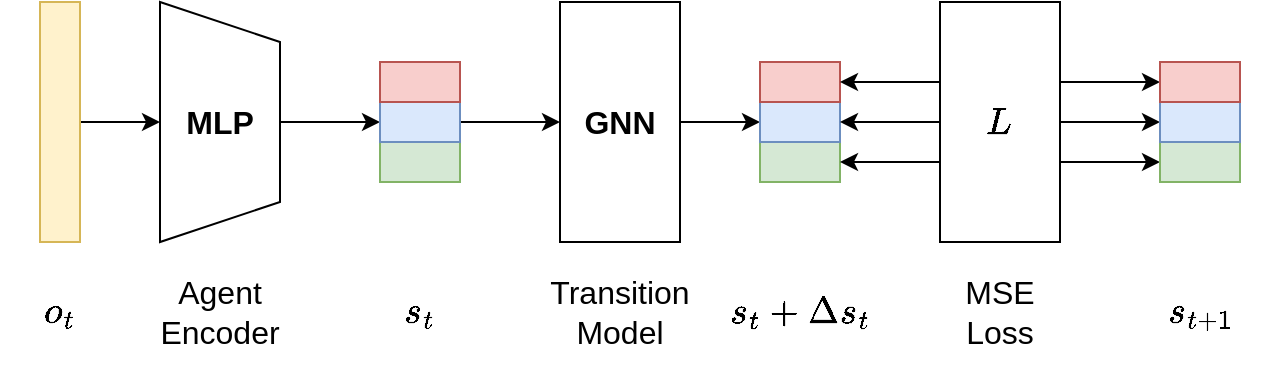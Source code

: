 <mxfile version="15.8.3" type="device"><diagram id="no2QFL7kcr5E8xwscUUA" name="Page-1"><mxGraphModel dx="1038" dy="539" grid="1" gridSize="10" guides="1" tooltips="1" connect="1" arrows="1" fold="1" page="0" pageScale="1" pageWidth="850" pageHeight="1100" math="1" shadow="0"><root><mxCell id="0"/><mxCell id="1" parent="0"/><mxCell id="cGQuhqKLcRSjQRe71uAC-48" style="edgeStyle=orthogonalEdgeStyle;rounded=0;orthogonalLoop=1;jettySize=auto;html=1;exitX=0.5;exitY=0;exitDx=0;exitDy=0;entryX=0;entryY=0.5;entryDx=0;entryDy=0;fontSize=16;strokeColor=default;" parent="1" source="cGQuhqKLcRSjQRe71uAC-1" target="cGQuhqKLcRSjQRe71uAC-20" edge="1"><mxGeometry relative="1" as="geometry"/></mxCell><mxCell id="cGQuhqKLcRSjQRe71uAC-1" value="MLP" style="shape=trapezoid;perimeter=trapezoidPerimeter;whiteSpace=wrap;html=1;fixedSize=1;rotation=90;horizontal=0;fontStyle=1;fontSize=16;" parent="1" vertex="1"><mxGeometry x="130" y="350" width="120" height="60" as="geometry"/></mxCell><mxCell id="cGQuhqKLcRSjQRe71uAC-50" style="edgeStyle=orthogonalEdgeStyle;rounded=0;orthogonalLoop=1;jettySize=auto;html=1;exitX=0.5;exitY=0;exitDx=0;exitDy=0;entryX=0;entryY=0.5;entryDx=0;entryDy=0;fontSize=16;strokeColor=default;" parent="1" source="cGQuhqKLcRSjQRe71uAC-3" target="cGQuhqKLcRSjQRe71uAC-28" edge="1"><mxGeometry relative="1" as="geometry"/></mxCell><mxCell id="cGQuhqKLcRSjQRe71uAC-3" value="&lt;b&gt;GNN&lt;/b&gt;" style="rounded=0;whiteSpace=wrap;html=1;fontSize=16;rotation=90;horizontal=0;" parent="1" vertex="1"><mxGeometry x="330" y="350" width="120" height="60" as="geometry"/></mxCell><mxCell id="cGQuhqKLcRSjQRe71uAC-13" value="Agent Encoder" style="text;html=1;strokeColor=none;fillColor=none;align=center;verticalAlign=middle;whiteSpace=wrap;rounded=0;fontSize=16;" parent="1" vertex="1"><mxGeometry x="160" y="460" width="60" height="30" as="geometry"/></mxCell><mxCell id="cGQuhqKLcRSjQRe71uAC-14" value="$$ s_t $$" style="text;html=1;strokeColor=none;fillColor=none;align=center;verticalAlign=middle;whiteSpace=wrap;rounded=0;fontSize=16;" parent="1" vertex="1"><mxGeometry x="260" y="460" width="60" height="30" as="geometry"/></mxCell><mxCell id="cGQuhqKLcRSjQRe71uAC-15" value="Transition Model" style="text;html=1;strokeColor=none;fillColor=none;align=center;verticalAlign=middle;whiteSpace=wrap;rounded=0;fontSize=16;" parent="1" vertex="1"><mxGeometry x="360" y="460" width="60" height="30" as="geometry"/></mxCell><mxCell id="cGQuhqKLcRSjQRe71uAC-19" value="" style="rounded=0;whiteSpace=wrap;html=1;fontSize=16;fillColor=#d5e8d4;strokeColor=#82b366;" parent="1" vertex="1"><mxGeometry x="270" y="390" width="40" height="20" as="geometry"/></mxCell><mxCell id="DrqxjHlyh2RfA0JVnBEN-4" style="edgeStyle=orthogonalEdgeStyle;rounded=0;orthogonalLoop=1;jettySize=auto;html=1;exitX=1;exitY=0.5;exitDx=0;exitDy=0;entryX=0.5;entryY=1;entryDx=0;entryDy=0;" parent="1" source="cGQuhqKLcRSjQRe71uAC-20" target="cGQuhqKLcRSjQRe71uAC-3" edge="1"><mxGeometry relative="1" as="geometry"><Array as="points"><mxPoint x="310" y="380"/></Array></mxGeometry></mxCell><mxCell id="cGQuhqKLcRSjQRe71uAC-20" value="" style="rounded=0;whiteSpace=wrap;html=1;fontSize=16;fillColor=#dae8fc;strokeColor=#6c8ebf;" parent="1" vertex="1"><mxGeometry x="270" y="370" width="40" height="20" as="geometry"/></mxCell><mxCell id="cGQuhqKLcRSjQRe71uAC-21" value="" style="rounded=0;whiteSpace=wrap;html=1;fontSize=16;fillColor=#f8cecc;strokeColor=#b85450;" parent="1" vertex="1"><mxGeometry x="270" y="350" width="40" height="20" as="geometry"/></mxCell><mxCell id="cGQuhqKLcRSjQRe71uAC-47" style="edgeStyle=orthogonalEdgeStyle;rounded=0;orthogonalLoop=1;jettySize=auto;html=1;exitX=1;exitY=0.5;exitDx=0;exitDy=0;entryX=0.5;entryY=1;entryDx=0;entryDy=0;fontSize=16;strokeColor=default;" parent="1" source="cGQuhqKLcRSjQRe71uAC-22" target="cGQuhqKLcRSjQRe71uAC-1" edge="1"><mxGeometry relative="1" as="geometry"/></mxCell><mxCell id="cGQuhqKLcRSjQRe71uAC-22" value="" style="rounded=0;whiteSpace=wrap;html=1;fontSize=16;fillColor=#fff2cc;strokeColor=#d6b656;" parent="1" vertex="1"><mxGeometry x="100" y="320" width="20" height="120" as="geometry"/></mxCell><mxCell id="cGQuhqKLcRSjQRe71uAC-23" value="$$ o_t $$" style="text;html=1;strokeColor=none;fillColor=none;align=center;verticalAlign=middle;whiteSpace=wrap;rounded=0;fontSize=16;" parent="1" vertex="1"><mxGeometry x="80" y="460" width="60" height="30" as="geometry"/></mxCell><mxCell id="cGQuhqKLcRSjQRe71uAC-27" value="" style="rounded=0;whiteSpace=wrap;html=1;fontSize=16;fillColor=#d5e8d4;strokeColor=#82b366;" parent="1" vertex="1"><mxGeometry x="460" y="390" width="40" height="20" as="geometry"/></mxCell><mxCell id="cGQuhqKLcRSjQRe71uAC-28" value="" style="rounded=0;whiteSpace=wrap;html=1;fontSize=16;fillColor=#dae8fc;strokeColor=#6c8ebf;" parent="1" vertex="1"><mxGeometry x="460" y="370" width="40" height="20" as="geometry"/></mxCell><mxCell id="cGQuhqKLcRSjQRe71uAC-29" value="" style="rounded=0;whiteSpace=wrap;html=1;fontSize=16;fillColor=#f8cecc;strokeColor=#b85450;" parent="1" vertex="1"><mxGeometry x="460" y="350" width="40" height="20" as="geometry"/></mxCell><mxCell id="cGQuhqKLcRSjQRe71uAC-39" style="edgeStyle=orthogonalEdgeStyle;rounded=0;orthogonalLoop=1;jettySize=auto;html=1;exitX=0.25;exitY=1;exitDx=0;exitDy=0;entryX=1;entryY=0.5;entryDx=0;entryDy=0;fontSize=16;" parent="1" source="cGQuhqKLcRSjQRe71uAC-30" target="cGQuhqKLcRSjQRe71uAC-29" edge="1"><mxGeometry relative="1" as="geometry"><Array as="points"><mxPoint x="550" y="360"/></Array></mxGeometry></mxCell><mxCell id="cGQuhqKLcRSjQRe71uAC-41" style="edgeStyle=orthogonalEdgeStyle;rounded=0;orthogonalLoop=1;jettySize=auto;html=1;exitX=0.75;exitY=1;exitDx=0;exitDy=0;entryX=1;entryY=0.5;entryDx=0;entryDy=0;fontSize=16;" parent="1" source="cGQuhqKLcRSjQRe71uAC-30" target="cGQuhqKLcRSjQRe71uAC-27" edge="1"><mxGeometry relative="1" as="geometry"><Array as="points"><mxPoint x="550" y="400"/></Array></mxGeometry></mxCell><mxCell id="cGQuhqKLcRSjQRe71uAC-42" style="edgeStyle=orthogonalEdgeStyle;rounded=0;orthogonalLoop=1;jettySize=auto;html=1;exitX=0.5;exitY=1;exitDx=0;exitDy=0;entryX=1;entryY=0.5;entryDx=0;entryDy=0;fontSize=16;" parent="1" source="cGQuhqKLcRSjQRe71uAC-30" target="cGQuhqKLcRSjQRe71uAC-28" edge="1"><mxGeometry relative="1" as="geometry"/></mxCell><mxCell id="cGQuhqKLcRSjQRe71uAC-43" style="edgeStyle=orthogonalEdgeStyle;rounded=0;orthogonalLoop=1;jettySize=auto;html=1;exitX=0.25;exitY=0;exitDx=0;exitDy=0;entryX=0;entryY=0.5;entryDx=0;entryDy=0;fontSize=16;" parent="1" source="cGQuhqKLcRSjQRe71uAC-30" target="cGQuhqKLcRSjQRe71uAC-33" edge="1"><mxGeometry relative="1" as="geometry"><Array as="points"><mxPoint x="610" y="360"/></Array></mxGeometry></mxCell><mxCell id="cGQuhqKLcRSjQRe71uAC-45" style="edgeStyle=orthogonalEdgeStyle;rounded=0;orthogonalLoop=1;jettySize=auto;html=1;exitX=0.5;exitY=0;exitDx=0;exitDy=0;entryX=0;entryY=0.5;entryDx=0;entryDy=0;fontSize=16;" parent="1" source="cGQuhqKLcRSjQRe71uAC-30" target="cGQuhqKLcRSjQRe71uAC-32" edge="1"><mxGeometry relative="1" as="geometry"/></mxCell><mxCell id="cGQuhqKLcRSjQRe71uAC-46" style="edgeStyle=orthogonalEdgeStyle;rounded=0;orthogonalLoop=1;jettySize=auto;html=1;exitX=0.75;exitY=0;exitDx=0;exitDy=0;entryX=0;entryY=0.5;entryDx=0;entryDy=0;fontSize=16;strokeColor=default;" parent="1" source="cGQuhqKLcRSjQRe71uAC-30" target="cGQuhqKLcRSjQRe71uAC-31" edge="1"><mxGeometry relative="1" as="geometry"><Array as="points"><mxPoint x="610" y="400"/></Array></mxGeometry></mxCell><mxCell id="cGQuhqKLcRSjQRe71uAC-30" value="&lt;b&gt;$$L$$&lt;/b&gt;" style="rounded=0;whiteSpace=wrap;html=1;fontSize=16;rotation=90;horizontal=0;" parent="1" vertex="1"><mxGeometry x="520" y="350" width="120" height="60" as="geometry"/></mxCell><mxCell id="cGQuhqKLcRSjQRe71uAC-31" value="" style="rounded=0;whiteSpace=wrap;html=1;fontSize=16;fillColor=#d5e8d4;strokeColor=#82b366;" parent="1" vertex="1"><mxGeometry x="660" y="390" width="40" height="20" as="geometry"/></mxCell><mxCell id="cGQuhqKLcRSjQRe71uAC-32" value="" style="rounded=0;whiteSpace=wrap;html=1;fontSize=16;fillColor=#dae8fc;strokeColor=#6c8ebf;" parent="1" vertex="1"><mxGeometry x="660" y="370" width="40" height="20" as="geometry"/></mxCell><mxCell id="cGQuhqKLcRSjQRe71uAC-33" value="" style="rounded=0;whiteSpace=wrap;html=1;fontSize=16;fillColor=#f8cecc;strokeColor=#b85450;" parent="1" vertex="1"><mxGeometry x="660" y="350" width="40" height="20" as="geometry"/></mxCell><mxCell id="cGQuhqKLcRSjQRe71uAC-34" value="$$ s_t&amp;nbsp; + \Delta s_t$$" style="text;html=1;strokeColor=none;fillColor=none;align=center;verticalAlign=middle;whiteSpace=wrap;rounded=0;fontSize=16;" parent="1" vertex="1"><mxGeometry x="450" y="460" width="60" height="30" as="geometry"/></mxCell><mxCell id="cGQuhqKLcRSjQRe71uAC-36" value="$$ s_{t+1} $$" style="text;html=1;strokeColor=none;fillColor=none;align=center;verticalAlign=middle;whiteSpace=wrap;rounded=0;fontSize=16;" parent="1" vertex="1"><mxGeometry x="650" y="460" width="60" height="30" as="geometry"/></mxCell><mxCell id="cGQuhqKLcRSjQRe71uAC-37" value="MSE Loss" style="text;html=1;strokeColor=none;fillColor=none;align=center;verticalAlign=middle;whiteSpace=wrap;rounded=0;fontSize=16;" parent="1" vertex="1"><mxGeometry x="550" y="460" width="60" height="30" as="geometry"/></mxCell></root></mxGraphModel></diagram></mxfile>